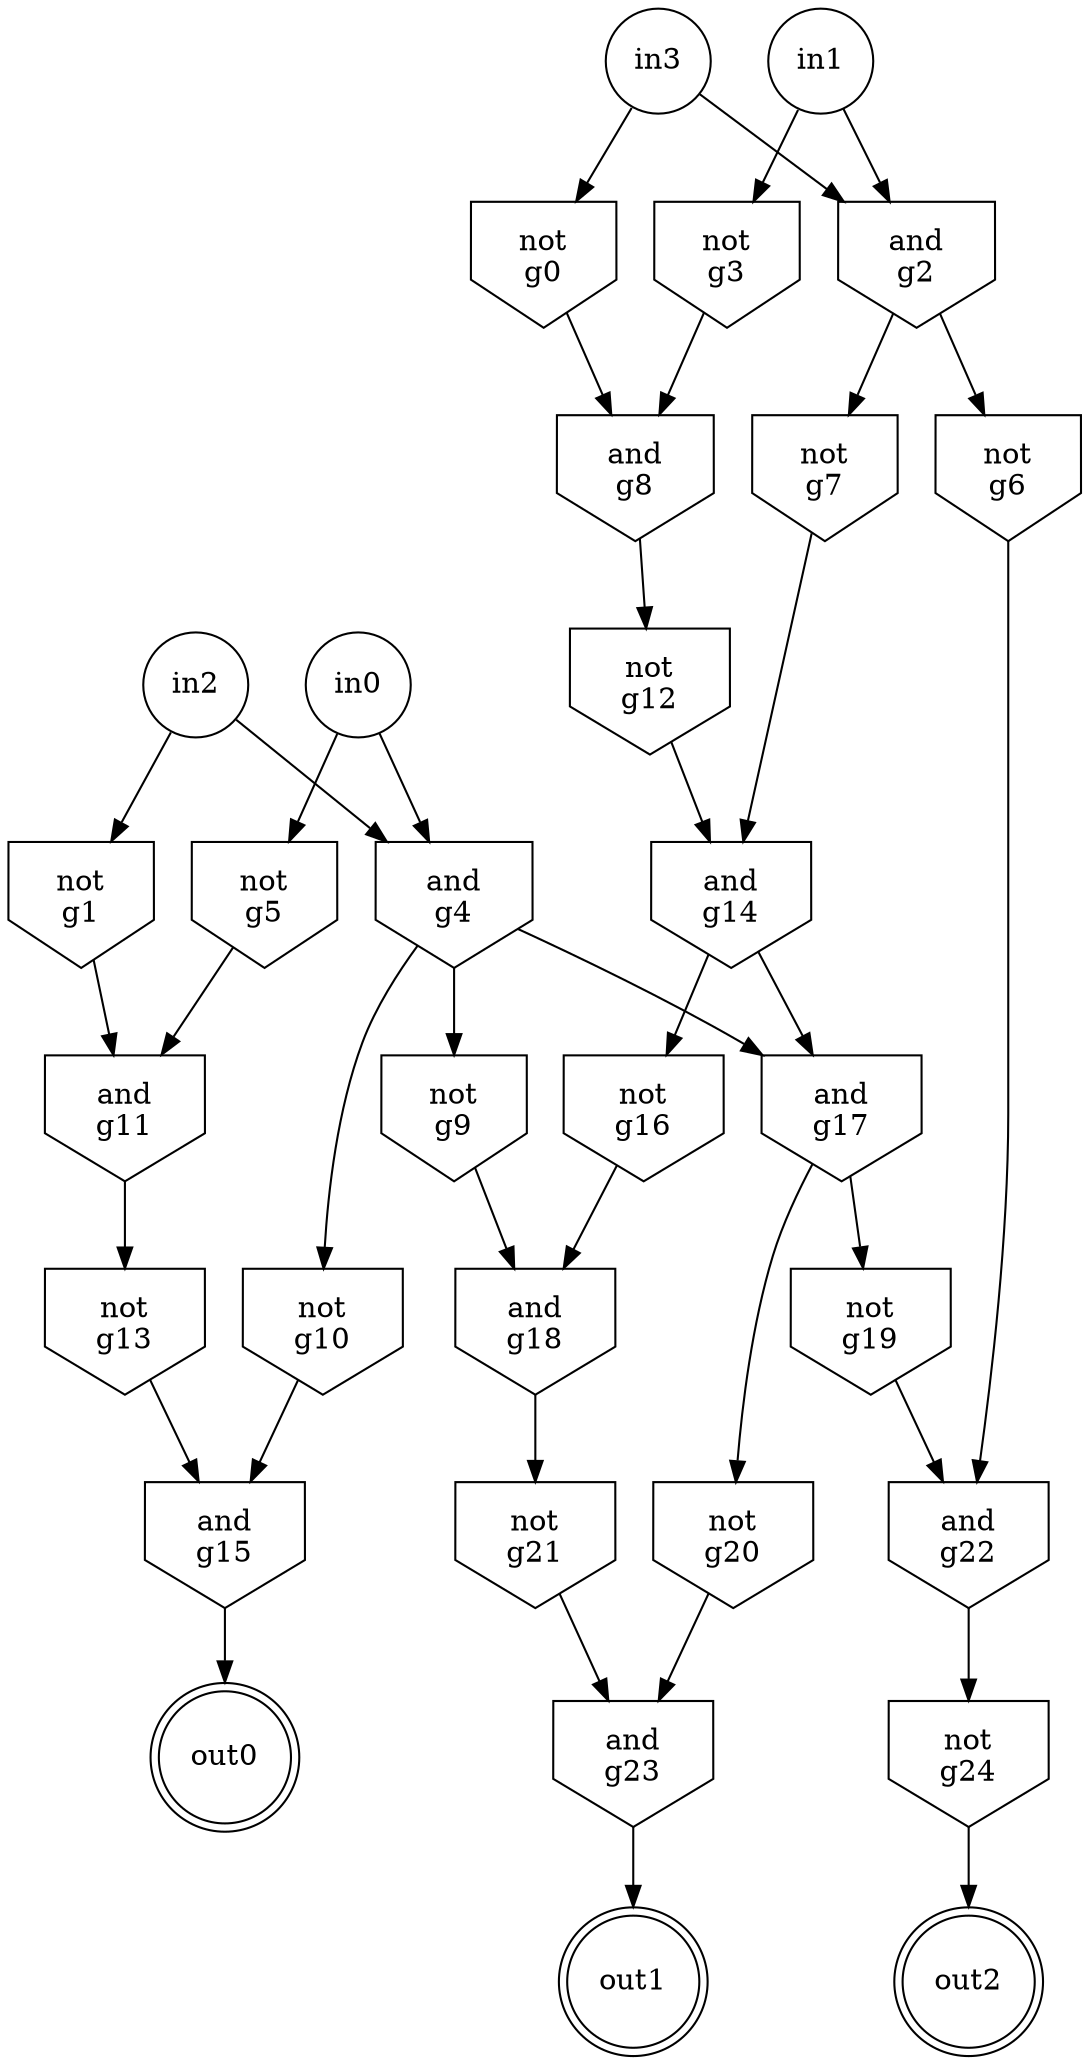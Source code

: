 strict digraph "" {
in3 [label="in3", shape=circle];
in2 [label="in2", shape=circle];
in1 [label="in1", shape=circle];
in0 [label="in0", shape=circle];
g0 [label="not\ng0", shape=invhouse];
g1 [label="not\ng1", shape=invhouse];
g2 [label="and\ng2", shape=invhouse];
g3 [label="not\ng3", shape=invhouse];
g4 [label="and\ng4", shape=invhouse];
g5 [label="not\ng5", shape=invhouse];
g6 [label="not\ng6", shape=invhouse];
g7 [label="not\ng7", shape=invhouse];
g8 [label="and\ng8", shape=invhouse];
g9 [label="not\ng9", shape=invhouse];
g10 [label="not\ng10", shape=invhouse];
g11 [label="and\ng11", shape=invhouse];
g12 [label="not\ng12", shape=invhouse];
g13 [label="not\ng13", shape=invhouse];
g14 [label="and\ng14", shape=invhouse];
g15 [label="and\ng15", shape=invhouse];
g16 [label="not\ng16", shape=invhouse];
g17 [label="and\ng17", shape=invhouse];
out0 [label="out0", shape=doublecircle];
g18 [label="and\ng18", shape=invhouse];
g19 [label="not\ng19", shape=invhouse];
g20 [label="not\ng20", shape=invhouse];
g21 [label="not\ng21", shape=invhouse];
g22 [label="and\ng22", shape=invhouse];
g23 [label="and\ng23", shape=invhouse];
g24 [label="not\ng24", shape=invhouse];
out1 [label="out1", shape=doublecircle];
out2 [label="out2", shape=doublecircle];
in3 -> g0;
in3 -> g2;
in2 -> g1;
in2 -> g4;
in1 -> g2;
in1 -> g3;
in0 -> g4;
in0 -> g5;
g0 -> g8;
g1 -> g11;
g2 -> g6;
g2 -> g7;
g3 -> g8;
g4 -> g17;
g4 -> g9;
g4 -> g10;
g5 -> g11;
g6 -> g22;
g7 -> g14;
g8 -> g12;
g9 -> g18;
g10 -> g15;
g11 -> g13;
g12 -> g14;
g13 -> g15;
g14 -> g16;
g14 -> g17;
g15 -> out0;
g16 -> g18;
g17 -> g19;
g17 -> g20;
g18 -> g21;
g19 -> g22;
g20 -> g23;
g21 -> g23;
g22 -> g24;
g23 -> out1;
g24 -> out2;
}
